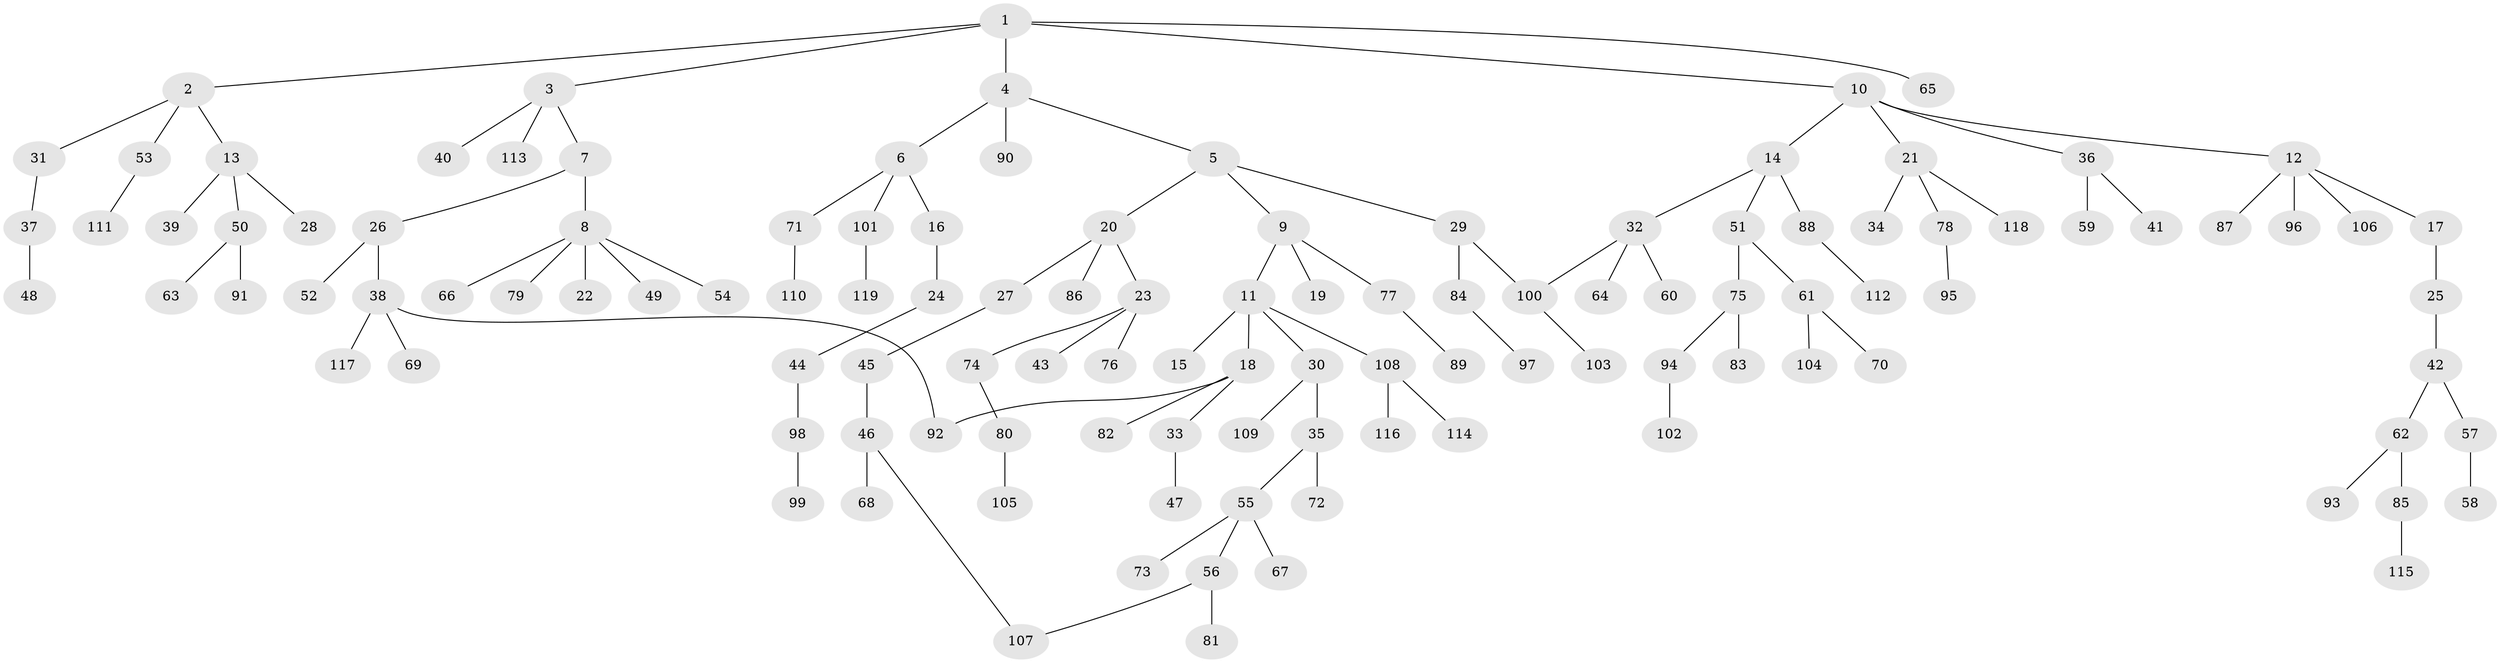 // coarse degree distribution, {1: 0.6440677966101694, 2: 0.22033898305084745, 17: 0.01694915254237288, 4: 0.05084745762711865, 8: 0.05084745762711865, 5: 0.01694915254237288}
// Generated by graph-tools (version 1.1) at 2025/44/03/04/25 21:44:24]
// undirected, 119 vertices, 121 edges
graph export_dot {
graph [start="1"]
  node [color=gray90,style=filled];
  1;
  2;
  3;
  4;
  5;
  6;
  7;
  8;
  9;
  10;
  11;
  12;
  13;
  14;
  15;
  16;
  17;
  18;
  19;
  20;
  21;
  22;
  23;
  24;
  25;
  26;
  27;
  28;
  29;
  30;
  31;
  32;
  33;
  34;
  35;
  36;
  37;
  38;
  39;
  40;
  41;
  42;
  43;
  44;
  45;
  46;
  47;
  48;
  49;
  50;
  51;
  52;
  53;
  54;
  55;
  56;
  57;
  58;
  59;
  60;
  61;
  62;
  63;
  64;
  65;
  66;
  67;
  68;
  69;
  70;
  71;
  72;
  73;
  74;
  75;
  76;
  77;
  78;
  79;
  80;
  81;
  82;
  83;
  84;
  85;
  86;
  87;
  88;
  89;
  90;
  91;
  92;
  93;
  94;
  95;
  96;
  97;
  98;
  99;
  100;
  101;
  102;
  103;
  104;
  105;
  106;
  107;
  108;
  109;
  110;
  111;
  112;
  113;
  114;
  115;
  116;
  117;
  118;
  119;
  1 -- 2;
  1 -- 3;
  1 -- 4;
  1 -- 10;
  1 -- 65;
  2 -- 13;
  2 -- 31;
  2 -- 53;
  3 -- 7;
  3 -- 40;
  3 -- 113;
  4 -- 5;
  4 -- 6;
  4 -- 90;
  5 -- 9;
  5 -- 20;
  5 -- 29;
  6 -- 16;
  6 -- 71;
  6 -- 101;
  7 -- 8;
  7 -- 26;
  8 -- 22;
  8 -- 49;
  8 -- 54;
  8 -- 66;
  8 -- 79;
  9 -- 11;
  9 -- 19;
  9 -- 77;
  10 -- 12;
  10 -- 14;
  10 -- 21;
  10 -- 36;
  11 -- 15;
  11 -- 18;
  11 -- 30;
  11 -- 108;
  12 -- 17;
  12 -- 87;
  12 -- 96;
  12 -- 106;
  13 -- 28;
  13 -- 39;
  13 -- 50;
  14 -- 32;
  14 -- 51;
  14 -- 88;
  16 -- 24;
  17 -- 25;
  18 -- 33;
  18 -- 82;
  18 -- 92;
  20 -- 23;
  20 -- 27;
  20 -- 86;
  21 -- 34;
  21 -- 78;
  21 -- 118;
  23 -- 43;
  23 -- 74;
  23 -- 76;
  24 -- 44;
  25 -- 42;
  26 -- 38;
  26 -- 52;
  27 -- 45;
  29 -- 84;
  29 -- 100;
  30 -- 35;
  30 -- 109;
  31 -- 37;
  32 -- 60;
  32 -- 64;
  32 -- 100;
  33 -- 47;
  35 -- 55;
  35 -- 72;
  36 -- 41;
  36 -- 59;
  37 -- 48;
  38 -- 69;
  38 -- 117;
  38 -- 92;
  42 -- 57;
  42 -- 62;
  44 -- 98;
  45 -- 46;
  46 -- 68;
  46 -- 107;
  50 -- 63;
  50 -- 91;
  51 -- 61;
  51 -- 75;
  53 -- 111;
  55 -- 56;
  55 -- 67;
  55 -- 73;
  56 -- 81;
  56 -- 107;
  57 -- 58;
  61 -- 70;
  61 -- 104;
  62 -- 85;
  62 -- 93;
  71 -- 110;
  74 -- 80;
  75 -- 83;
  75 -- 94;
  77 -- 89;
  78 -- 95;
  80 -- 105;
  84 -- 97;
  85 -- 115;
  88 -- 112;
  94 -- 102;
  98 -- 99;
  100 -- 103;
  101 -- 119;
  108 -- 114;
  108 -- 116;
}
